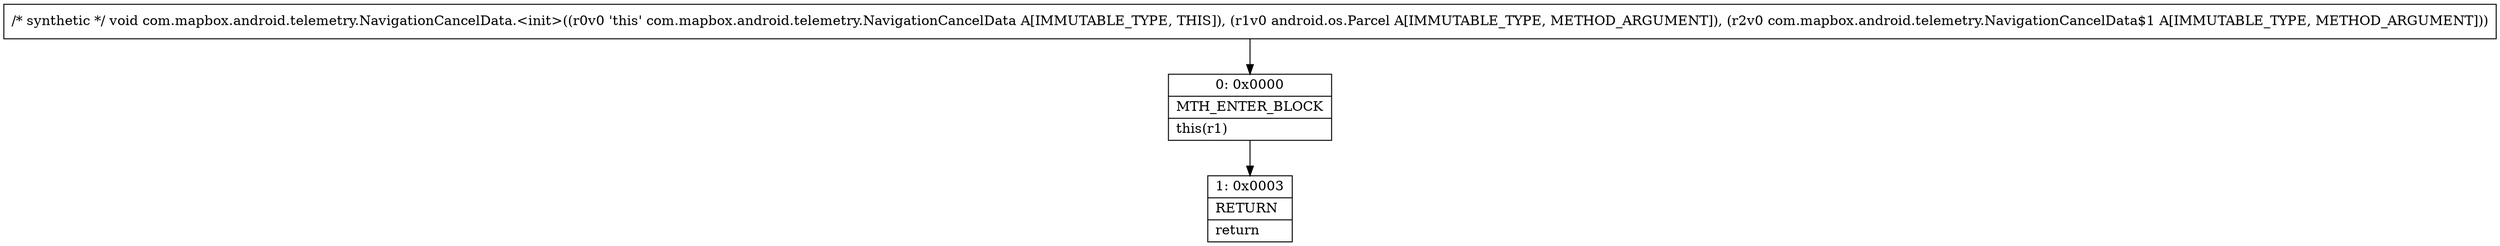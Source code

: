 digraph "CFG forcom.mapbox.android.telemetry.NavigationCancelData.\<init\>(Landroid\/os\/Parcel;Lcom\/mapbox\/android\/telemetry\/NavigationCancelData$1;)V" {
Node_0 [shape=record,label="{0\:\ 0x0000|MTH_ENTER_BLOCK\l|this(r1)\l}"];
Node_1 [shape=record,label="{1\:\ 0x0003|RETURN\l|return\l}"];
MethodNode[shape=record,label="{\/* synthetic *\/ void com.mapbox.android.telemetry.NavigationCancelData.\<init\>((r0v0 'this' com.mapbox.android.telemetry.NavigationCancelData A[IMMUTABLE_TYPE, THIS]), (r1v0 android.os.Parcel A[IMMUTABLE_TYPE, METHOD_ARGUMENT]), (r2v0 com.mapbox.android.telemetry.NavigationCancelData$1 A[IMMUTABLE_TYPE, METHOD_ARGUMENT])) }"];
MethodNode -> Node_0;
Node_0 -> Node_1;
}

